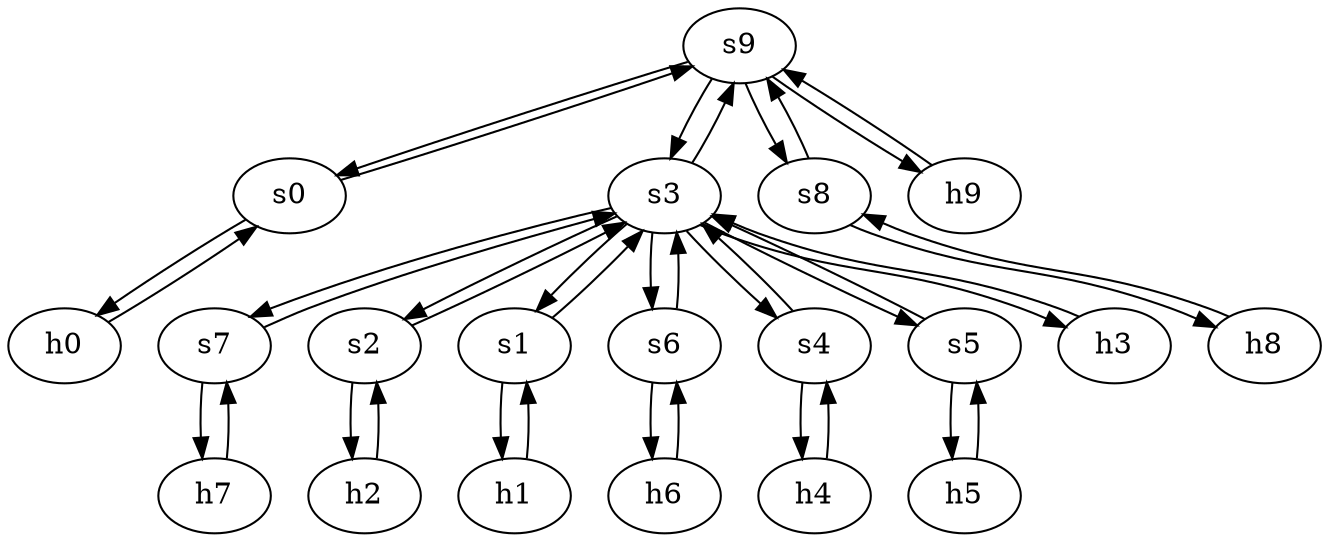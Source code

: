strict digraph CESNET {
	s9	 [id=9,
		type=switch];
	s0	 [id=0,
		type=switch];
	s9 -> s0	 [capacity="1Gbps",
		cost=1,
		dst_port=2,
		src_port=2];
	s3	 [id=3,
		type=switch];
	s9 -> s3	 [capacity="1Gbps",
		cost=1,
		dst_port=8,
		src_port=3];
	s8	 [id=8,
		type=switch];
	s9 -> s8	 [capacity="1Gbps",
		cost=1,
		dst_port=2,
		src_port=4];
	h9	 [ip="111.0.9.9",
		mac="00:00:00:00:9:9",
		type=host];
	s9 -> h9	 [capacity="1Gbps",
		cost=1,
		dst_port=1,
		src_port=1];
	h8	 [ip="111.0.8.8",
		mac="00:00:00:00:8:8",
		type=host];
	h8 -> s8	 [capacity="1Gbps",
		cost=1,
		dst_port=1,
		src_port=1];
	s0 -> s9	 [capacity="1Gbps",
		cost=1,
		dst_port=2,
		src_port=2];
	h0	 [ip="111.0.0.0",
		mac="00:00:00:00:0:0",
		type=host];
	s0 -> h0	 [capacity="1Gbps",
		cost=1,
		dst_port=1,
		src_port=1];
	h7	 [ip="111.0.7.7",
		mac="00:00:00:00:7:7",
		type=host];
	s7	 [id=7,
		type=switch];
	h7 -> s7	 [capacity="1Gbps",
		cost=1,
		dst_port=1,
		src_port=1];
	s7 -> h7	 [capacity="1Gbps",
		cost=1,
		dst_port=1,
		src_port=1];
	s7 -> s3	 [capacity="1Gbps",
		cost=1,
		dst_port=7,
		src_port=2];
	h2	 [ip="111.0.2.2",
		mac="00:00:00:00:2:2",
		type=host];
	s2	 [id=2,
		type=switch];
	h2 -> s2	 [capacity="1Gbps",
		cost=1,
		dst_port=1,
		src_port=1];
	s2 -> h2	 [capacity="1Gbps",
		cost=1,
		dst_port=1,
		src_port=1];
	s2 -> s3	 [capacity="1Gbps",
		cost=1,
		dst_port=3,
		src_port=2];
	h0 -> s0	 [capacity="1Gbps",
		cost=1,
		dst_port=1,
		src_port=1];
	h1	 [ip="111.0.1.1",
		mac="00:00:00:00:1:1",
		type=host];
	s1	 [id=1,
		type=switch];
	h1 -> s1	 [capacity="1Gbps",
		cost=1,
		dst_port=1,
		src_port=1];
	h6	 [ip="111.0.6.6",
		mac="00:00:00:00:6:6",
		type=host];
	s6	 [id=6,
		type=switch];
	h6 -> s6	 [capacity="1Gbps",
		cost=1,
		dst_port=1,
		src_port=1];
	s6 -> h6	 [capacity="1Gbps",
		cost=1,
		dst_port=1,
		src_port=1];
	s6 -> s3	 [capacity="1Gbps",
		cost=1,
		dst_port=6,
		src_port=2];
	h4	 [ip="111.0.4.4",
		mac="00:00:00:00:4:4",
		type=host];
	s4	 [id=4,
		type=switch];
	h4 -> s4	 [capacity="1Gbps",
		cost=1,
		dst_port=1,
		src_port=1];
	s4 -> s3	 [capacity="1Gbps",
		cost=1,
		dst_port=4,
		src_port=2];
	s4 -> h4	 [capacity="1Gbps",
		cost=1,
		dst_port=1,
		src_port=1];
	s3 -> s9	 [capacity="1Gbps",
		cost=1,
		dst_port=3,
		src_port=8];
	s3 -> s1	 [capacity="1Gbps",
		cost=1,
		dst_port=2,
		src_port=2];
	s3 -> s6	 [capacity="1Gbps",
		cost=1,
		dst_port=2,
		src_port=6];
	s3 -> s7	 [capacity="1Gbps",
		cost=1,
		dst_port=2,
		src_port=7];
	s3 -> s2	 [capacity="1Gbps",
		cost=1,
		dst_port=2,
		src_port=3];
	s3 -> s4	 [capacity="1Gbps",
		cost=1,
		dst_port=2,
		src_port=4];
	s5	 [id=5,
		type=switch];
	s3 -> s5	 [capacity="1Gbps",
		cost=1,
		dst_port=2,
		src_port=5];
	h3	 [ip="111.0.3.3",
		mac="00:00:00:00:3:3",
		type=host];
	s3 -> h3	 [capacity="1Gbps",
		cost=1,
		dst_port=1,
		src_port=1];
	s8 -> s9	 [capacity="1Gbps",
		cost=1,
		dst_port=4,
		src_port=2];
	s8 -> h8	 [capacity="1Gbps",
		cost=1,
		dst_port=1,
		src_port=1];
	s5 -> s3	 [capacity="1Gbps",
		cost=1,
		dst_port=5,
		src_port=2];
	h5	 [ip="111.0.5.5",
		mac="00:00:00:00:5:5",
		type=host];
	s5 -> h5	 [capacity="1Gbps",
		cost=1,
		dst_port=1,
		src_port=1];
	h3 -> s3	 [capacity="1Gbps",
		cost=1,
		dst_port=1,
		src_port=1];
	h9 -> s9	 [capacity="1Gbps",
		cost=1,
		dst_port=1,
		src_port=1];
	h5 -> s5	 [capacity="1Gbps",
		cost=1,
		dst_port=1,
		src_port=1];
	s1 -> h1	 [capacity="1Gbps",
		cost=1,
		dst_port=1,
		src_port=1];
	s1 -> s3	 [capacity="1Gbps",
		cost=1,
		dst_port=2,
		src_port=2];
}
